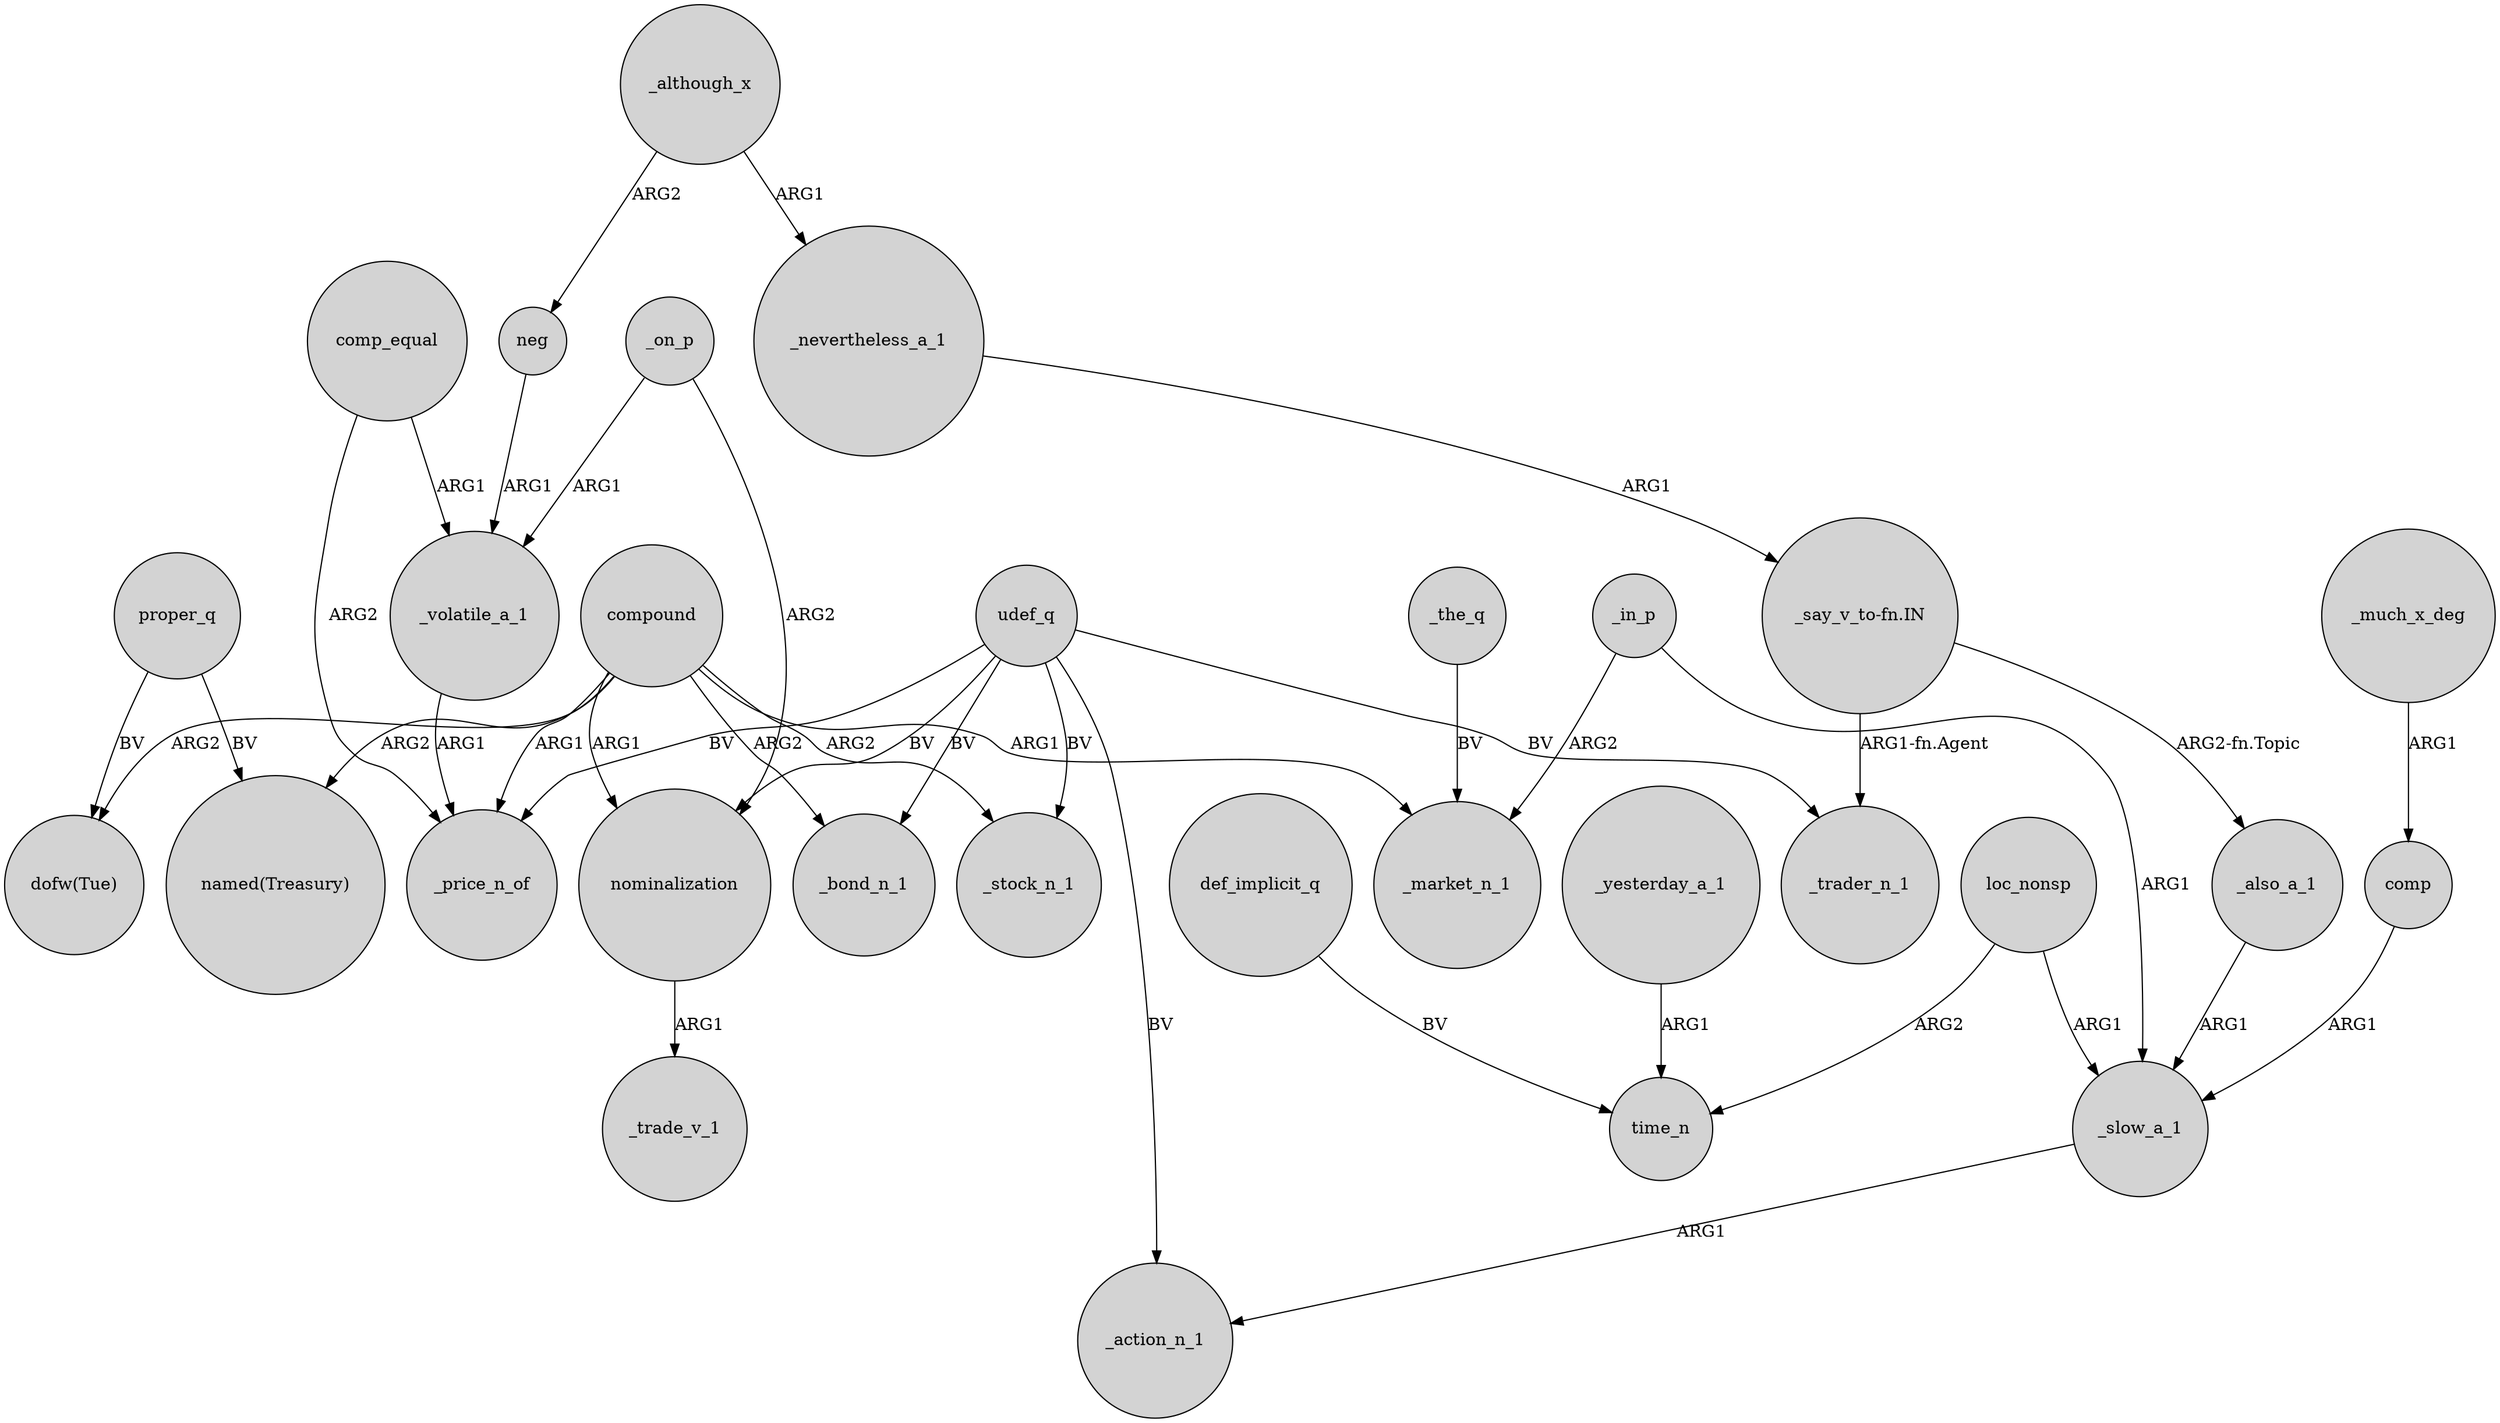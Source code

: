 digraph {
	node [shape=circle style=filled]
	compound -> "named(Treasury)" [label=ARG2]
	_yesterday_a_1 -> time_n [label=ARG1]
	udef_q -> _price_n_of [label=BV]
	"_say_v_to-fn.IN" -> _also_a_1 [label="ARG2-fn.Topic"]
	udef_q -> _trader_n_1 [label=BV]
	_on_p -> nominalization [label=ARG2]
	_nevertheless_a_1 -> "_say_v_to-fn.IN" [label=ARG1]
	_although_x -> _nevertheless_a_1 [label=ARG1]
	_on_p -> _volatile_a_1 [label=ARG1]
	proper_q -> "dofw(Tue)" [label=BV]
	nominalization -> _trade_v_1 [label=ARG1]
	_although_x -> neg [label=ARG2]
	loc_nonsp -> _slow_a_1 [label=ARG1]
	loc_nonsp -> time_n [label=ARG2]
	_slow_a_1 -> _action_n_1 [label=ARG1]
	compound -> _stock_n_1 [label=ARG2]
	udef_q -> _bond_n_1 [label=BV]
	neg -> _volatile_a_1 [label=ARG1]
	udef_q -> _stock_n_1 [label=BV]
	_volatile_a_1 -> _price_n_of [label=ARG1]
	_in_p -> _slow_a_1 [label=ARG1]
	comp -> _slow_a_1 [label=ARG1]
	udef_q -> nominalization [label=BV]
	proper_q -> "named(Treasury)" [label=BV]
	compound -> _bond_n_1 [label=ARG2]
	compound -> "dofw(Tue)" [label=ARG2]
	_in_p -> _market_n_1 [label=ARG2]
	_much_x_deg -> comp [label=ARG1]
	udef_q -> _action_n_1 [label=BV]
	compound -> _market_n_1 [label=ARG1]
	compound -> _price_n_of [label=ARG1]
	_also_a_1 -> _slow_a_1 [label=ARG1]
	comp_equal -> _price_n_of [label=ARG2]
	_the_q -> _market_n_1 [label=BV]
	comp_equal -> _volatile_a_1 [label=ARG1]
	compound -> nominalization [label=ARG1]
	def_implicit_q -> time_n [label=BV]
	"_say_v_to-fn.IN" -> _trader_n_1 [label="ARG1-fn.Agent"]
}
